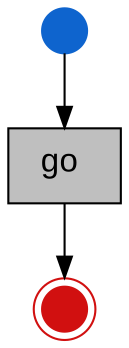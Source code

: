 digraph workflow {
edge [color="#000000"]
graph [bgcolor=transparent]


initial [shape=point; width=0.3; style=filled; color="#0e64ce"; label=""]
terminal [shape=point; width=0.3; peripheries=2; style=filled; color="#d11010"; label=""]

1[label=<<FONT POINT-SIZE="16">go</FONT><FONT POINT-SIZE="10" COLOR="blue"> </FONT>>shape=box; fontname="Arial"; style=filled; color=black; fillcolor=gray75;]

initial -> 1 ; 1 -> terminal



}
